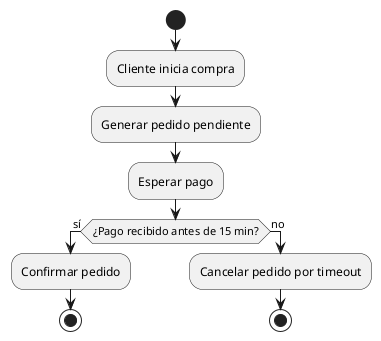 @startuml
start
:Cliente inicia compra;
:Generar pedido pendiente;
:Esperar pago;

if (¿Pago recibido antes de 15 min?) then (sí)
  :Confirmar pedido;
  stop
else (no)
  :Cancelar pedido por timeout;
  stop
endif
@enduml
